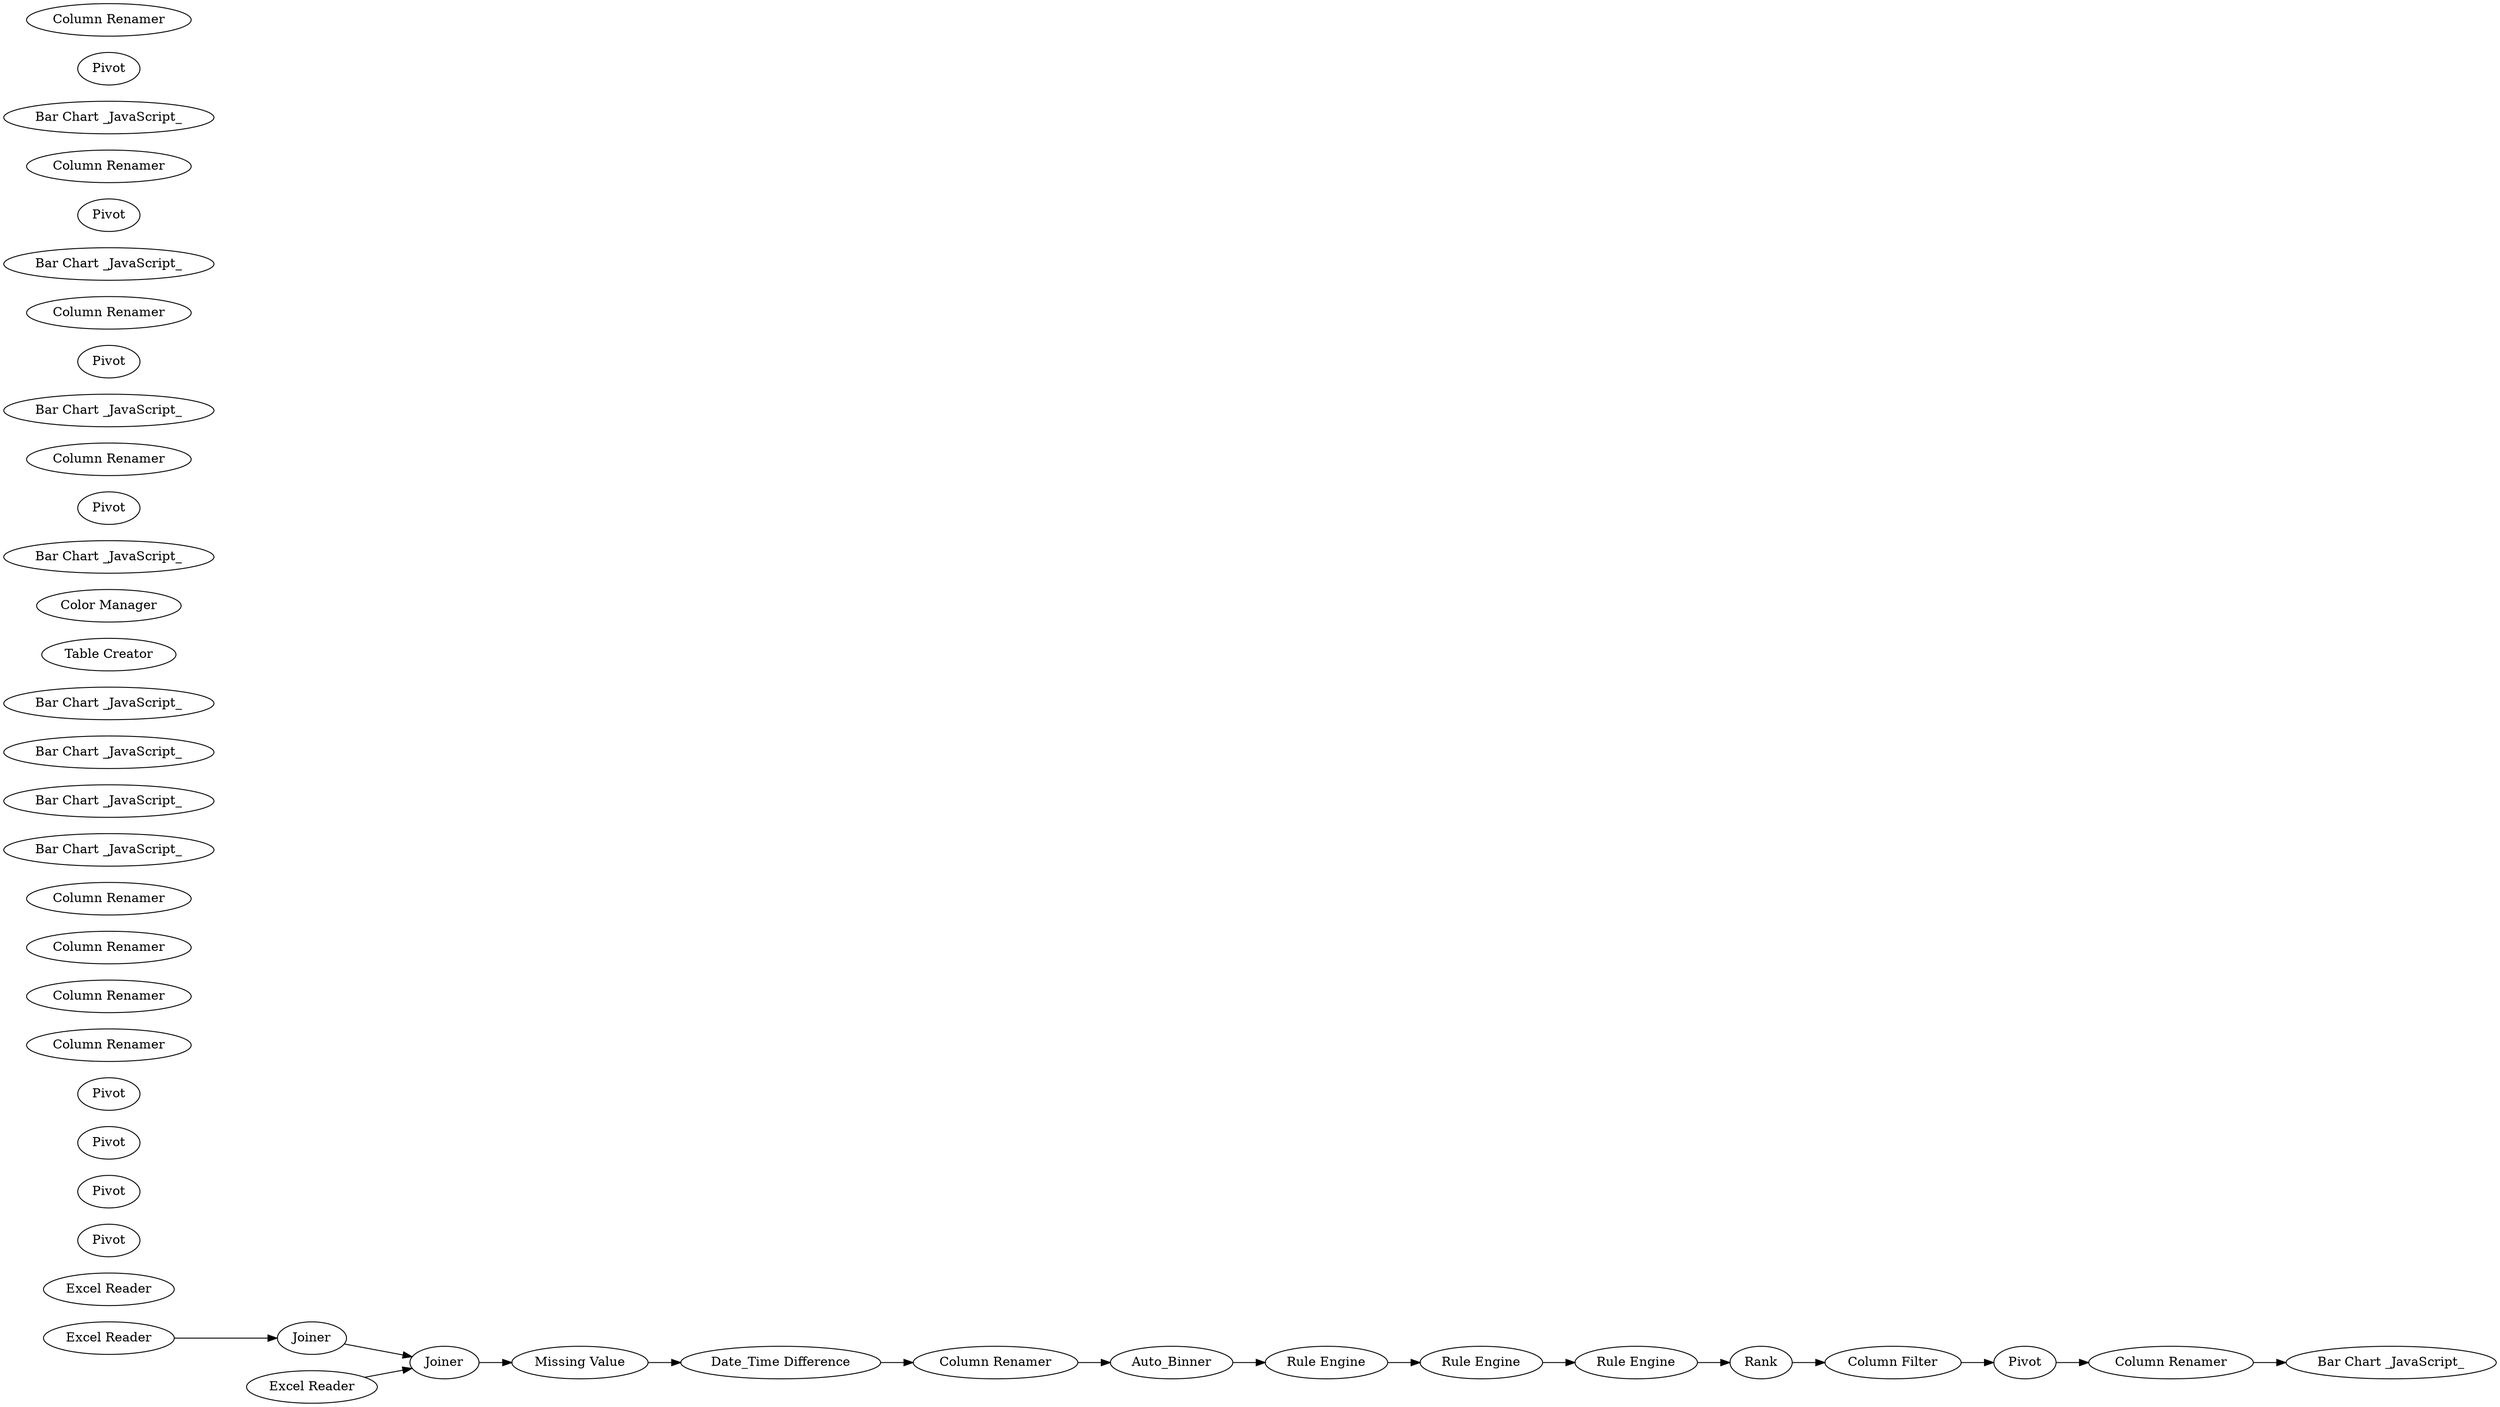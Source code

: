 digraph {
	1 [label="Excel Reader"]
	2 [label="Excel Reader"]
	3 [label="Excel Reader"]
	4 [label=Joiner]
	5 [label=Joiner]
	6 [label="Missing Value"]
	7 [label="Date_Time Difference"]
	8 [label="Column Renamer"]
	9 [label=Auto_Binner]
	10 [label="Rule Engine"]
	11 [label="Rule Engine"]
	12 [label="Rule Engine"]
	13 [label=Rank]
	14 [label="Column Filter"]
	15 [label=Pivot]
	16 [label=Pivot]
	17 [label=Pivot]
	18 [label=Pivot]
	19 [label=Pivot]
	20 [label="Column Renamer"]
	21 [label="Column Renamer"]
	22 [label="Column Renamer"]
	23 [label="Column Renamer"]
	24 [label="Column Renamer"]
	25 [label="Bar Chart _JavaScript_"]
	26 [label="Bar Chart _JavaScript_"]
	27 [label="Bar Chart _JavaScript_"]
	28 [label="Bar Chart _JavaScript_"]
	29 [label="Bar Chart _JavaScript_"]
	30 [label="Table Creator"]
	31 [label="Color Manager"]
	32 [label="Bar Chart _JavaScript_"]
	33 [label=Pivot]
	34 [label="Column Renamer"]
	35 [label="Bar Chart _JavaScript_"]
	36 [label=Pivot]
	37 [label="Column Renamer"]
	38 [label="Bar Chart _JavaScript_"]
	39 [label=Pivot]
	40 [label="Column Renamer"]
	41 [label="Bar Chart _JavaScript_"]
	42 [label=Pivot]
	43 [label="Column Renamer"]
	1 -> 4
	3 -> 5
	4 -> 5
	5 -> 6
	6 -> 7
	7 -> 8
	8 -> 9
	9 -> 10
	10 -> 11
	11 -> 12
	12 -> 13
	13 -> 14
	14 -> 15
	15 -> 24
	24 -> 29
	rankdir=LR
}
